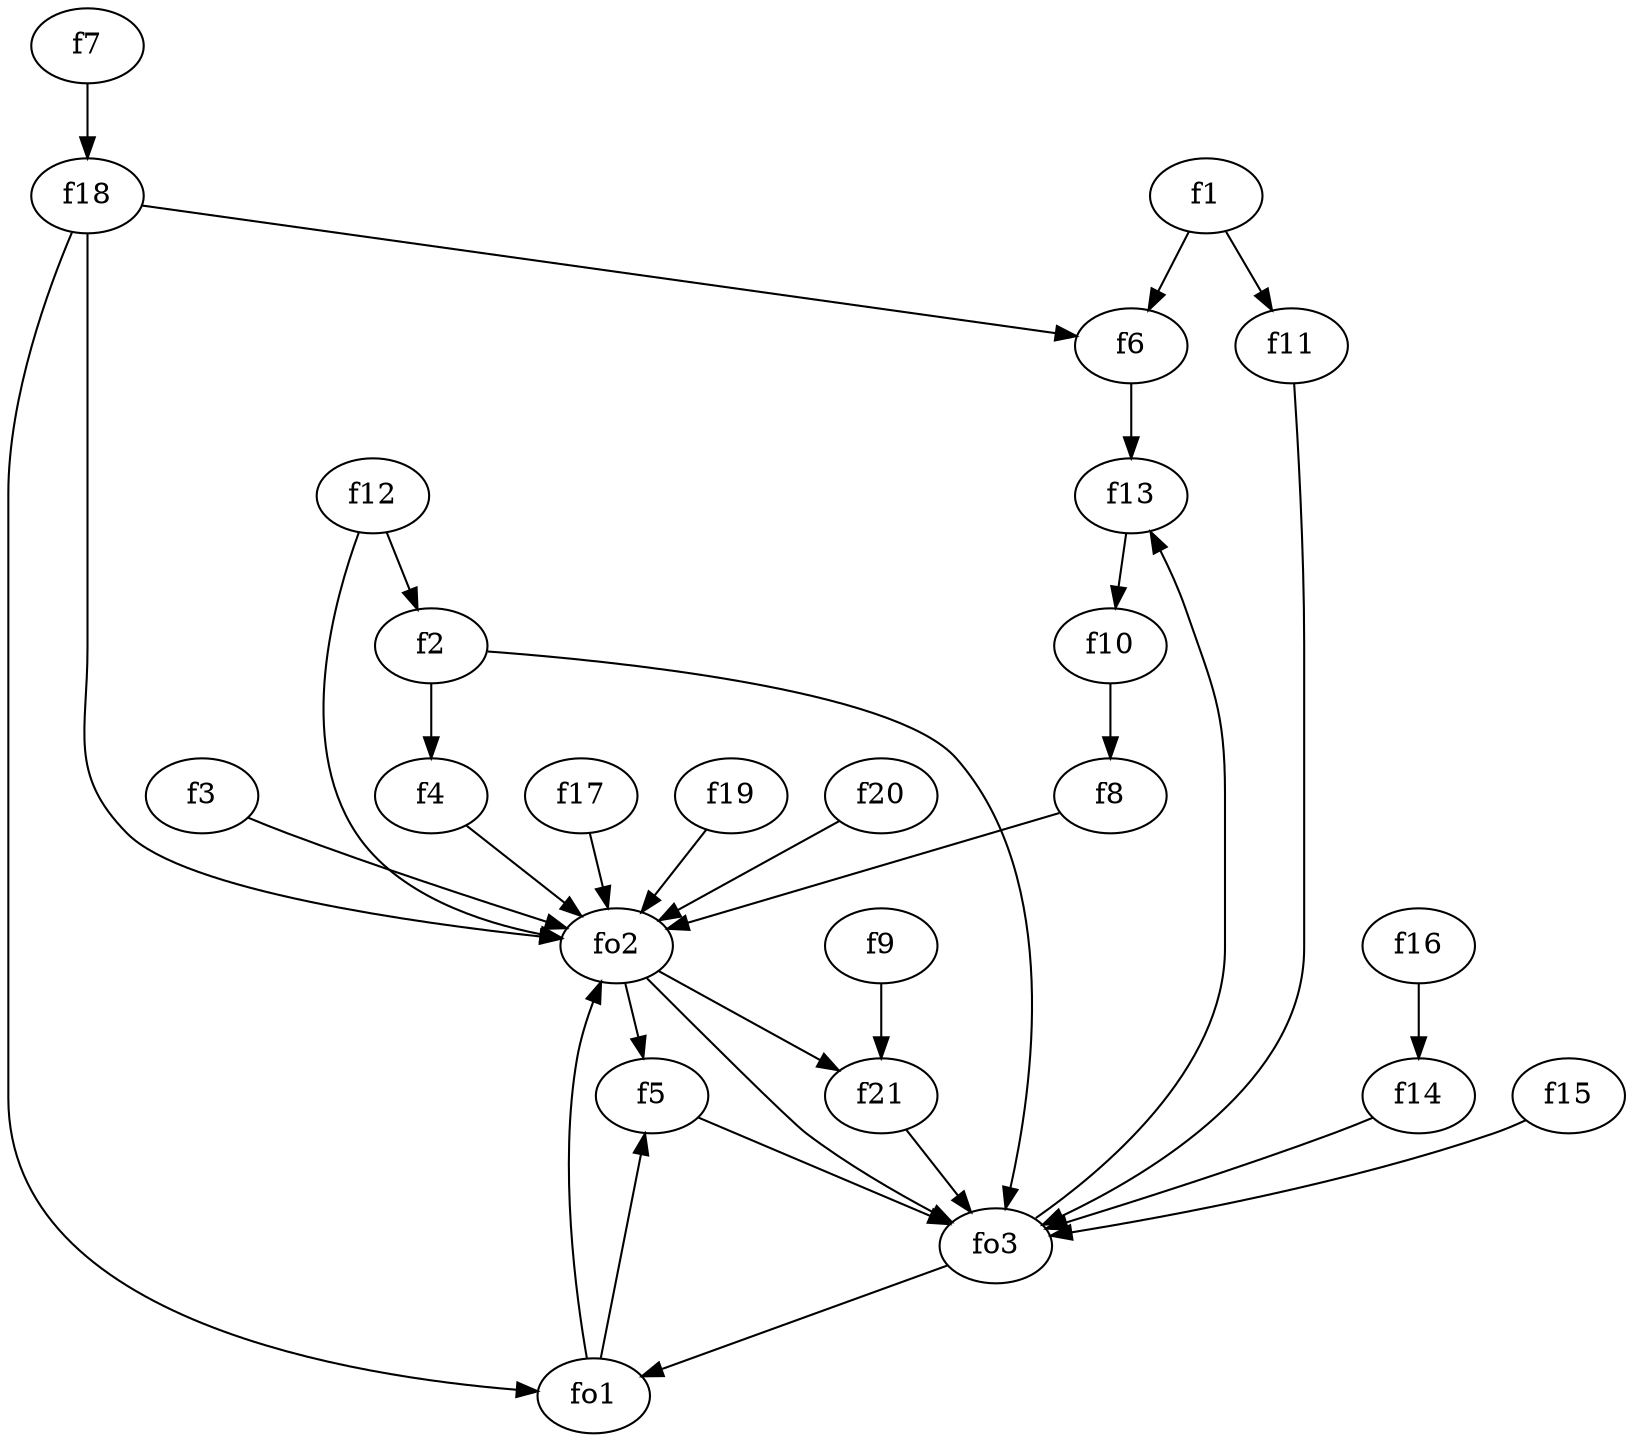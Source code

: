 strict digraph  {
f1;
f2;
f3;
f4;
f5;
f6;
f7;
f8;
f9;
f10;
f11;
f12;
f13;
f14;
f15;
f16;
f17;
f18;
f19;
f20;
f21;
fo1;
fo2;
fo3;
f1 -> f6  [weight=2];
f1 -> f11  [weight=2];
f2 -> fo3  [weight=2];
f2 -> f4  [weight=2];
f3 -> fo2  [weight=2];
f4 -> fo2  [weight=2];
f5 -> fo3  [weight=2];
f6 -> f13  [weight=2];
f7 -> f18  [weight=2];
f8 -> fo2  [weight=2];
f9 -> f21  [weight=2];
f10 -> f8  [weight=2];
f11 -> fo3  [weight=2];
f12 -> f2  [weight=2];
f12 -> fo2  [weight=2];
f13 -> f10  [weight=2];
f14 -> fo3  [weight=2];
f15 -> fo3  [weight=2];
f16 -> f14  [weight=2];
f17 -> fo2  [weight=2];
f18 -> f6  [weight=2];
f18 -> fo2  [weight=2];
f18 -> fo1  [weight=2];
f19 -> fo2  [weight=2];
f20 -> fo2  [weight=2];
f21 -> fo3  [weight=2];
fo1 -> fo2  [weight=2];
fo1 -> f5  [weight=2];
fo2 -> f5  [weight=2];
fo2 -> fo3  [weight=2];
fo2 -> f21  [weight=2];
fo3 -> fo1  [weight=2];
fo3 -> f13  [weight=2];
}
